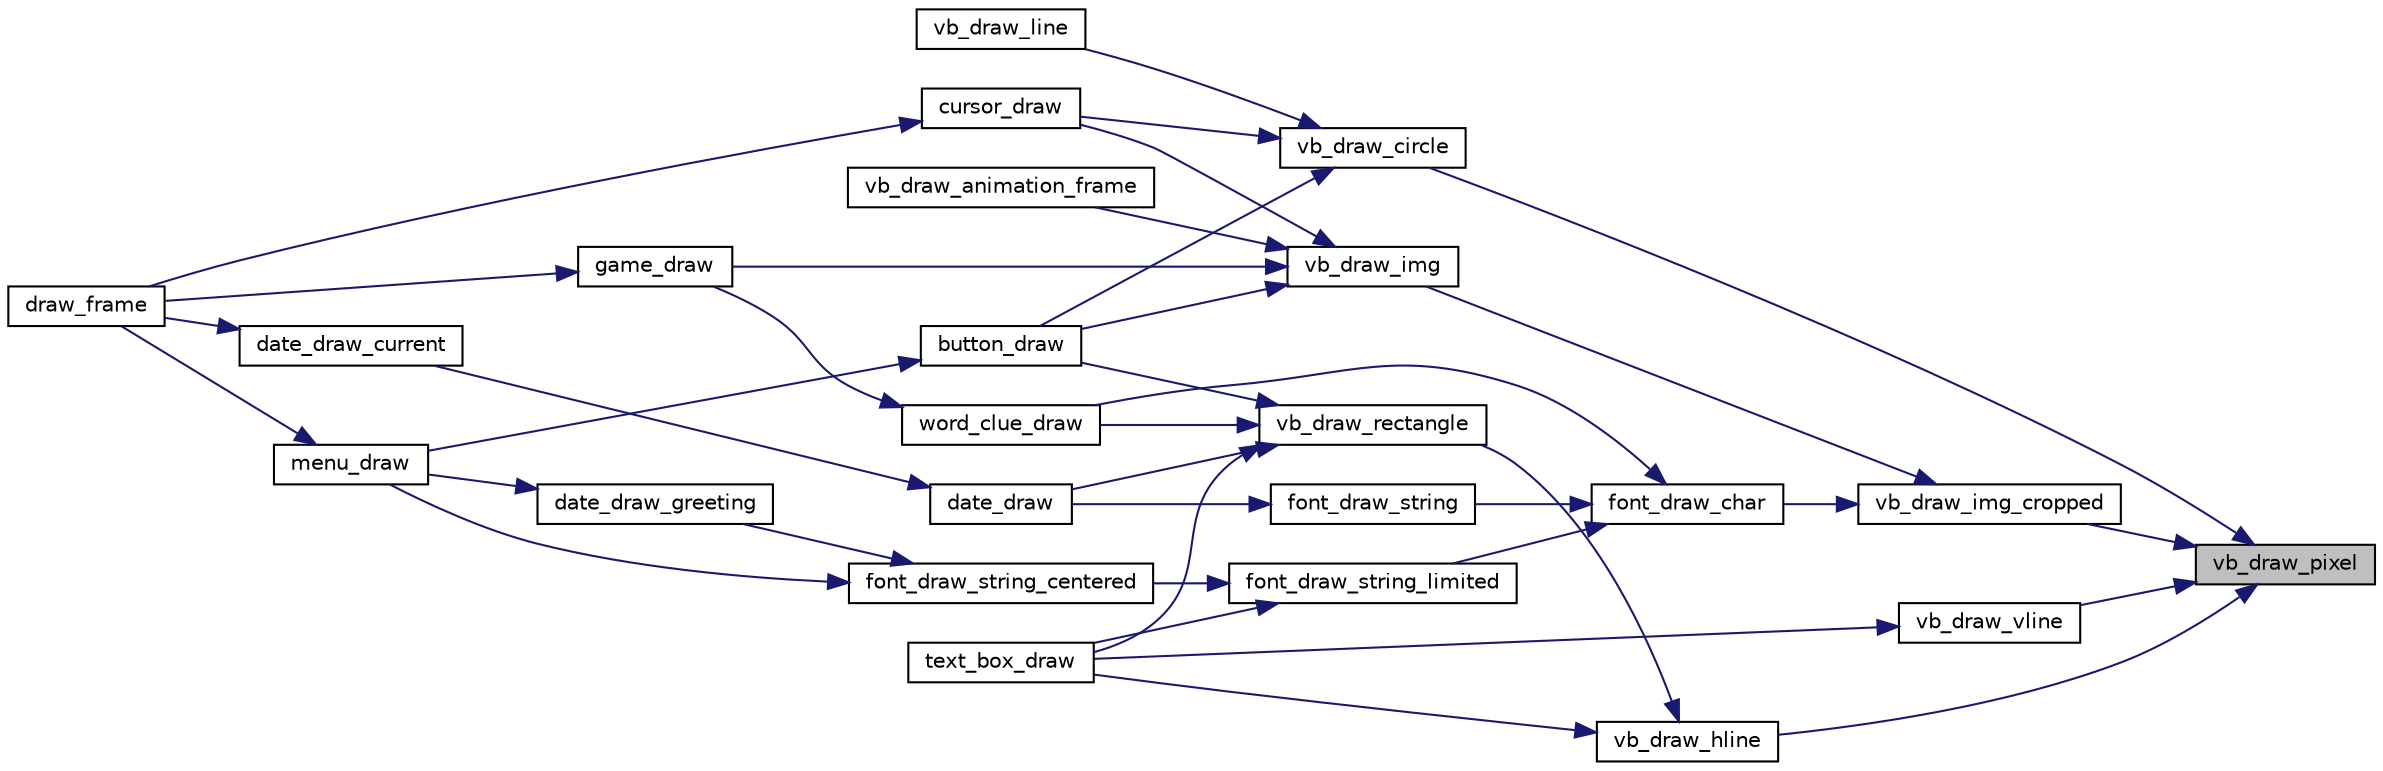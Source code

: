 digraph "vb_draw_pixel"
{
 // LATEX_PDF_SIZE
  edge [fontname="Helvetica",fontsize="10",labelfontname="Helvetica",labelfontsize="10"];
  node [fontname="Helvetica",fontsize="10",shape=record];
  rankdir="RL";
  Node1 [label="vb_draw_pixel",height=0.2,width=0.4,color="black", fillcolor="grey75", style="filled", fontcolor="black",tooltip="Draws a pixel in the given buffer in the given coordinates with the given color."];
  Node1 -> Node2 [dir="back",color="midnightblue",fontsize="10",style="solid",fontname="Helvetica"];
  Node2 [label="vb_draw_circle",height=0.2,width=0.4,color="black", fillcolor="white", style="filled",URL="$group__graphics.html#ga1b69ad0e07cfd0697a4cb9c18ba48b67",tooltip="Draws a circle in the given buffer in the given coordinates with the given radius with the given colo..."];
  Node2 -> Node3 [dir="back",color="midnightblue",fontsize="10",style="solid",fontname="Helvetica"];
  Node3 [label="button_draw",height=0.2,width=0.4,color="black", fillcolor="white", style="filled",URL="$group__button.html#ga5b499ecd345cc4ab20cb3194a01fc937",tooltip="Draws a given button to the given buffer."];
  Node3 -> Node4 [dir="back",color="midnightblue",fontsize="10",style="solid",fontname="Helvetica"];
  Node4 [label="menu_draw",height=0.2,width=0.4,color="black", fillcolor="white", style="filled",URL="$group__menu.html#ga35731eaa9442f8db276220d9fc77dcf6",tooltip="Draws the menu according to its state to the back buffer."];
  Node4 -> Node5 [dir="back",color="midnightblue",fontsize="10",style="solid",fontname="Helvetica"];
  Node5 [label="draw_frame",height=0.2,width=0.4,color="black", fillcolor="white", style="filled",URL="$group__dispatcher.html#ga1265a5e2843f2b1c45ad05ae61de7000",tooltip="Draws the frame to the back buffer and flips the buffers."];
  Node2 -> Node6 [dir="back",color="midnightblue",fontsize="10",style="solid",fontname="Helvetica"];
  Node6 [label="cursor_draw",height=0.2,width=0.4,color="black", fillcolor="white", style="filled",URL="$group__cursor.html#ga1f0539239b1f5a7f3de05af786aeaab2",tooltip="Draws the cursor to the back buffer in its current position according to its current state."];
  Node6 -> Node5 [dir="back",color="midnightblue",fontsize="10",style="solid",fontname="Helvetica"];
  Node2 -> Node7 [dir="back",color="midnightblue",fontsize="10",style="solid",fontname="Helvetica"];
  Node7 [label="vb_draw_line",height=0.2,width=0.4,color="black", fillcolor="white", style="filled",URL="$group__graphics.html#ga656f35ff9a04a0e66245aed5babc1209",tooltip="Draws a line in the given buffer from the given coordinates to other given coordinates with the given..."];
  Node1 -> Node8 [dir="back",color="midnightblue",fontsize="10",style="solid",fontname="Helvetica"];
  Node8 [label="vb_draw_hline",height=0.2,width=0.4,color="black", fillcolor="white", style="filled",URL="$group__graphics.html#ga58454ceb710c0fca6b21c049f0cac3a6",tooltip="Draws a horizontal line in the given buffer in the given coordinates with the given color."];
  Node8 -> Node9 [dir="back",color="midnightblue",fontsize="10",style="solid",fontname="Helvetica"];
  Node9 [label="text_box_draw",height=0.2,width=0.4,color="black", fillcolor="white", style="filled",URL="$group__textbox.html#ga0d7efee1fe6e5b861c311b6cc4cfd201",tooltip="Draws a given text box to the given buffer."];
  Node8 -> Node10 [dir="back",color="midnightblue",fontsize="10",style="solid",fontname="Helvetica"];
  Node10 [label="vb_draw_rectangle",height=0.2,width=0.4,color="black", fillcolor="white", style="filled",URL="$group__graphics.html#ga16484c11b9019a2395c4964fe7da3ab1",tooltip="Draws a rectangle in the given buffer in the given coordinates with the given height and width with t..."];
  Node10 -> Node3 [dir="back",color="midnightblue",fontsize="10",style="solid",fontname="Helvetica"];
  Node10 -> Node11 [dir="back",color="midnightblue",fontsize="10",style="solid",fontname="Helvetica"];
  Node11 [label="date_draw",height=0.2,width=0.4,color="black", fillcolor="white", style="filled",URL="$group__date.html#ga4935ca0b464c660a91e7f725da5149ae",tooltip="Draws a date to the given screen coordiantes."];
  Node11 -> Node12 [dir="back",color="midnightblue",fontsize="10",style="solid",fontname="Helvetica"];
  Node12 [label="date_draw_current",height=0.2,width=0.4,color="black", fillcolor="white", style="filled",URL="$group__date.html#gac6b60c120a9b43280cf175cc7fb7f047",tooltip="Draws the current date to the top left corner of the screen."];
  Node12 -> Node5 [dir="back",color="midnightblue",fontsize="10",style="solid",fontname="Helvetica"];
  Node10 -> Node9 [dir="back",color="midnightblue",fontsize="10",style="solid",fontname="Helvetica"];
  Node10 -> Node13 [dir="back",color="midnightblue",fontsize="10",style="solid",fontname="Helvetica"];
  Node13 [label="word_clue_draw",height=0.2,width=0.4,color="black", fillcolor="white", style="filled",URL="$group__clue.html#gaf2e81417151218db37a0250f64f2f825",tooltip="Draws a given word clue to the given buffer on the given coordinates."];
  Node13 -> Node14 [dir="back",color="midnightblue",fontsize="10",style="solid",fontname="Helvetica"];
  Node14 [label="game_draw",height=0.2,width=0.4,color="black", fillcolor="white", style="filled",URL="$group__game.html#ga656ca85eff33877022fd939d29f23822",tooltip="Draws the game screen to the back buffer."];
  Node14 -> Node5 [dir="back",color="midnightblue",fontsize="10",style="solid",fontname="Helvetica"];
  Node1 -> Node15 [dir="back",color="midnightblue",fontsize="10",style="solid",fontname="Helvetica"];
  Node15 [label="vb_draw_img_cropped",height=0.2,width=0.4,color="black", fillcolor="white", style="filled",URL="$group__graphics.html#ga31260a04eb12bc7be5012378500b09b0",tooltip="Draws a portion of a given xpm image in the given buffer in the given coordinates."];
  Node15 -> Node16 [dir="back",color="midnightblue",fontsize="10",style="solid",fontname="Helvetica"];
  Node16 [label="font_draw_char",height=0.2,width=0.4,color="black", fillcolor="white", style="filled",URL="$group__font.html#gaa049c74a42572fa8713f9d08ddf42fc1",tooltip="Draws a given char to the given coordinates in the given buffer."];
  Node16 -> Node17 [dir="back",color="midnightblue",fontsize="10",style="solid",fontname="Helvetica"];
  Node17 [label="font_draw_string",height=0.2,width=0.4,color="black", fillcolor="white", style="filled",URL="$group__font.html#ga84590018142e55d772b7ce9733c06ecf",tooltip="Draws a given string to the given coordinates in the given buffer."];
  Node17 -> Node11 [dir="back",color="midnightblue",fontsize="10",style="solid",fontname="Helvetica"];
  Node16 -> Node18 [dir="back",color="midnightblue",fontsize="10",style="solid",fontname="Helvetica"];
  Node18 [label="font_draw_string_limited",height=0.2,width=0.4,color="black", fillcolor="white", style="filled",URL="$group__font.html#ga9b434230690465196da266df4141511d",tooltip="Draws a substring of a string to the given coordinates in the given buffer."];
  Node18 -> Node19 [dir="back",color="midnightblue",fontsize="10",style="solid",fontname="Helvetica"];
  Node19 [label="font_draw_string_centered",height=0.2,width=0.4,color="black", fillcolor="white", style="filled",URL="$group__font.html#ga76f55190cabfad9be834e7f9b435441d",tooltip="Draws a substring of a string centered in the given coordinates in the given buffer."];
  Node19 -> Node20 [dir="back",color="midnightblue",fontsize="10",style="solid",fontname="Helvetica"];
  Node20 [label="date_draw_greeting",height=0.2,width=0.4,color="black", fillcolor="white", style="filled",URL="$group__date.html#gaaf00425c1e5044b7a17bb4331de4ceb8",tooltip="Draws a greeting according to the current date to the given screen coordinates."];
  Node20 -> Node4 [dir="back",color="midnightblue",fontsize="10",style="solid",fontname="Helvetica"];
  Node19 -> Node4 [dir="back",color="midnightblue",fontsize="10",style="solid",fontname="Helvetica"];
  Node18 -> Node9 [dir="back",color="midnightblue",fontsize="10",style="solid",fontname="Helvetica"];
  Node16 -> Node13 [dir="back",color="midnightblue",fontsize="10",style="solid",fontname="Helvetica"];
  Node15 -> Node21 [dir="back",color="midnightblue",fontsize="10",style="solid",fontname="Helvetica"];
  Node21 [label="vb_draw_img",height=0.2,width=0.4,color="black", fillcolor="white", style="filled",URL="$group__graphics.html#gad48647db82bcc8a80196a817c9959a40",tooltip="Draws a given xpm image in the given buffer in the given coordinates."];
  Node21 -> Node3 [dir="back",color="midnightblue",fontsize="10",style="solid",fontname="Helvetica"];
  Node21 -> Node6 [dir="back",color="midnightblue",fontsize="10",style="solid",fontname="Helvetica"];
  Node21 -> Node14 [dir="back",color="midnightblue",fontsize="10",style="solid",fontname="Helvetica"];
  Node21 -> Node22 [dir="back",color="midnightblue",fontsize="10",style="solid",fontname="Helvetica"];
  Node22 [label="vb_draw_animation_frame",height=0.2,width=0.4,color="black", fillcolor="white", style="filled",URL="$group__graphics.html#gad3e76e13dbfc25a5f9d0020b3e65ae92",tooltip="Draws a given animation in the given buffer in the given coordinates."];
  Node1 -> Node23 [dir="back",color="midnightblue",fontsize="10",style="solid",fontname="Helvetica"];
  Node23 [label="vb_draw_vline",height=0.2,width=0.4,color="black", fillcolor="white", style="filled",URL="$group__graphics.html#gab7723b1dadf5f28b588e6e4efbeef5fe",tooltip="Draws a vertical line in the given buffer in the given coordinates with the given color."];
  Node23 -> Node9 [dir="back",color="midnightblue",fontsize="10",style="solid",fontname="Helvetica"];
}
